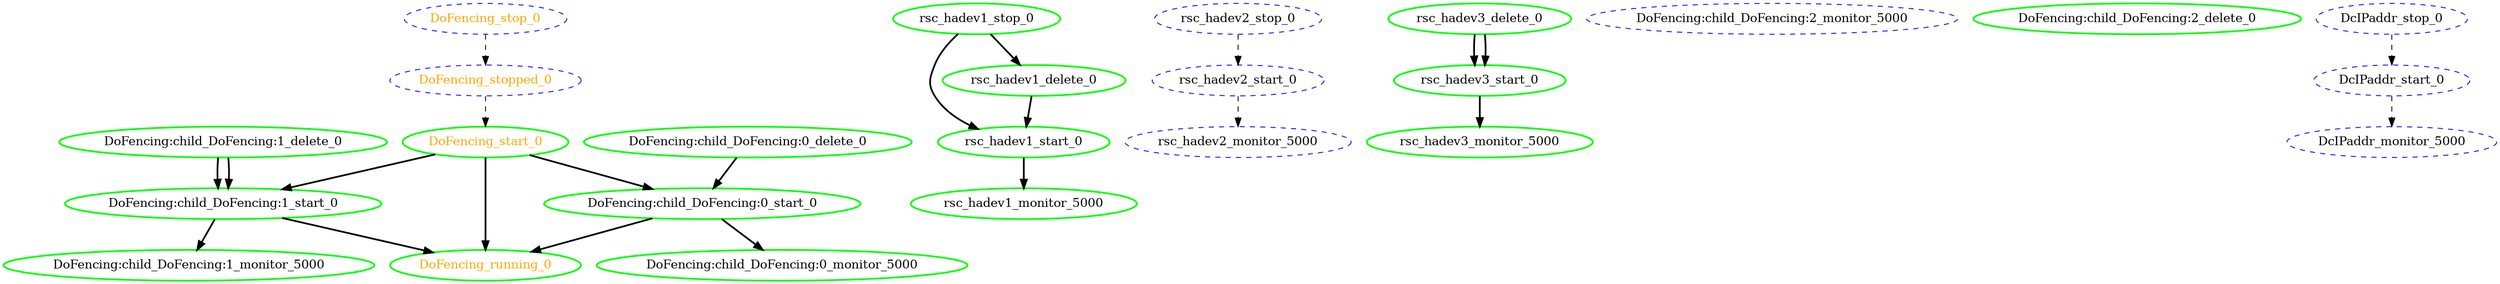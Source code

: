 digraph "g" {
	size = "30,30"
"DoFencing:child_DoFencing:0_monitor_5000" [ tooltip="hadev2" style=bold color="green" fontcolor="black" ]
"rsc_hadev1_monitor_5000" [ tooltip="hadev3" style=bold color="green" fontcolor="black" ]
"DoFencing:child_DoFencing:0_start_0" [ tooltip="hadev2" style=bold color="green" fontcolor="black" ]
"DoFencing:child_DoFencing:0_delete_0" [ tooltip="hadev2" style=bold color="green" fontcolor="black" ]
"rsc_hadev2_monitor_5000" [ style="dashed" color="blue" fontcolor="black" ]
"DoFencing:child_DoFencing:1_delete_0" [ tooltip="hadev2" style=bold color="green" fontcolor="black" ]
"rsc_hadev3_start_0" [ tooltip="hadev3" style=bold color="green" fontcolor="black" ]
"rsc_hadev3_delete_0" [ tooltip="hadev2" style=bold color="green" fontcolor="black" ]
"DoFencing:child_DoFencing:2_monitor_5000" [ style="dashed" color="blue" fontcolor="black" ]
"DoFencing:child_DoFencing:2_delete_0" [ tooltip="hadev2" style=bold color="green" fontcolor="black" ]
"DcIPaddr_monitor_5000" [ style="dashed" color="blue" fontcolor="black" ]
"rsc_hadev1_start_0" [ tooltip="hadev3" style=bold color="green" fontcolor="black" ]
"rsc_hadev3_monitor_5000" [ tooltip="hadev3" style=bold color="green" fontcolor="black" ]
"rsc_hadev3_delete_0" [ tooltip="hadev3" style=bold color="green" fontcolor="black" ]
"DoFencing:child_DoFencing:1_monitor_5000" [ tooltip="hadev3" style=bold color="green" fontcolor="black" ]
"DoFencing:child_DoFencing:1_delete_0" [ tooltip="hadev3" style=bold color="green" fontcolor="black" ]
"rsc_hadev1_delete_0" [ tooltip="hadev3" style=bold color="green" fontcolor="black" ]
"DcIPaddr_stop_0" [ style="dashed" color="blue" fontcolor="black" ]
"DcIPaddr_start_0" [ style="dashed" color="blue" fontcolor="black" ]
"rsc_hadev1_stop_0" [ tooltip="hadev2" style=bold color="green" fontcolor="black" ]
"rsc_hadev1_delete_0" [ tooltip="hadev2" style=bold color="green" fontcolor="black" ]
"rsc_hadev2_stop_0" [ style="dashed" color="blue" fontcolor="black" ]
"rsc_hadev2_start_0" [ style="dashed" color="blue" fontcolor="black" ]
"DoFencing:child_DoFencing:1_start_0" [ tooltip="hadev3" style=bold color="green" fontcolor="black" ]
"DoFencing_start_0" [ tooltip="" style=bold color="green" fontcolor="orange" ]
"DoFencing_running_0" [ tooltip="" style=bold color="green" fontcolor="orange" ]
"DoFencing_stop_0" [ style="dashed" color="blue" fontcolor="orange" ]
"DoFencing_stopped_0" [ style="dashed" color="blue" fontcolor="orange" ]
"DoFencing:child_DoFencing:0_start_0" -> "DoFencing:child_DoFencing:0_monitor_5000" [ style = bold]
"rsc_hadev1_start_0" -> "rsc_hadev1_monitor_5000" [ style = bold]
"DoFencing:child_DoFencing:0_delete_0" -> "DoFencing:child_DoFencing:0_start_0" [ style = bold]
"DoFencing_start_0" -> "DoFencing:child_DoFencing:0_start_0" [ style = bold]
"rsc_hadev2_start_0" -> "rsc_hadev2_monitor_5000" [ style = dashed]
"rsc_hadev3_delete_0" -> "rsc_hadev3_start_0" [ style = bold]
"rsc_hadev3_delete_0" -> "rsc_hadev3_start_0" [ style = bold]
"DcIPaddr_start_0" -> "DcIPaddr_monitor_5000" [ style = dashed]
"rsc_hadev1_delete_0" -> "rsc_hadev1_start_0" [ style = bold]
"rsc_hadev1_stop_0" -> "rsc_hadev1_start_0" [ style = bold]
"rsc_hadev3_start_0" -> "rsc_hadev3_monitor_5000" [ style = bold]
"DoFencing:child_DoFencing:1_start_0" -> "DoFencing:child_DoFencing:1_monitor_5000" [ style = bold]
"DcIPaddr_stop_0" -> "DcIPaddr_start_0" [ style = dashed]
"rsc_hadev1_stop_0" -> "rsc_hadev1_delete_0" [ style = bold]
"rsc_hadev2_stop_0" -> "rsc_hadev2_start_0" [ style = dashed]
"DoFencing:child_DoFencing:1_delete_0" -> "DoFencing:child_DoFencing:1_start_0" [ style = bold]
"DoFencing:child_DoFencing:1_delete_0" -> "DoFencing:child_DoFencing:1_start_0" [ style = bold]
"DoFencing_start_0" -> "DoFencing:child_DoFencing:1_start_0" [ style = bold]
"DoFencing_stopped_0" -> "DoFencing_start_0" [ style = dashed]
"DoFencing:child_DoFencing:0_start_0" -> "DoFencing_running_0" [ style = bold]
"DoFencing:child_DoFencing:1_start_0" -> "DoFencing_running_0" [ style = bold]
"DoFencing_start_0" -> "DoFencing_running_0" [ style = bold]
"DoFencing_stop_0" -> "DoFencing_stopped_0" [ style = dashed]
}
